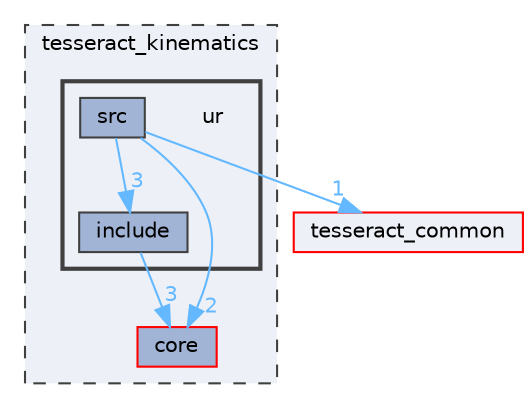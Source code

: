digraph "tesseract_kinematics/ur"
{
 // LATEX_PDF_SIZE
  bgcolor="transparent";
  edge [fontname=Helvetica,fontsize=10,labelfontname=Helvetica,labelfontsize=10];
  node [fontname=Helvetica,fontsize=10,shape=box,height=0.2,width=0.4];
  compound=true
  subgraph clusterdir_294055a49f38394d49b8311f78ecb93d {
    graph [ bgcolor="#edf0f7", pencolor="grey25", label="tesseract_kinematics", fontname=Helvetica,fontsize=10 style="filled,dashed", URL="dir_294055a49f38394d49b8311f78ecb93d.html",tooltip=""]
  dir_c514f902ec1d4c8561ea53d834486b22 [label="core", fillcolor="#a2b4d6", color="red", style="filled", URL="dir_c514f902ec1d4c8561ea53d834486b22.html",tooltip=""];
  subgraph clusterdir_f715cf4b462734036193cf25e89156dd {
    graph [ bgcolor="#edf0f7", pencolor="grey25", label="", fontname=Helvetica,fontsize=10 style="filled,bold", URL="dir_f715cf4b462734036193cf25e89156dd.html",tooltip=""]
    dir_f715cf4b462734036193cf25e89156dd [shape=plaintext, label="ur"];
  dir_905d5ec57d5d770a10bb244158b6d62c [label="include", fillcolor="#a2b4d6", color="grey25", style="filled", URL="dir_905d5ec57d5d770a10bb244158b6d62c.html",tooltip=""];
  dir_6de6687639ca267f372103edd6d54981 [label="src", fillcolor="#a2b4d6", color="grey25", style="filled", URL="dir_6de6687639ca267f372103edd6d54981.html",tooltip=""];
  }
  }
  dir_8430b83f3af685b4c96d298a32e9aa37 [label="tesseract_common", fillcolor="#edf0f7", color="red", style="filled", URL="dir_8430b83f3af685b4c96d298a32e9aa37.html",tooltip=""];
  dir_905d5ec57d5d770a10bb244158b6d62c->dir_c514f902ec1d4c8561ea53d834486b22 [headlabel="3", labeldistance=1.5 headhref="dir_000038_000009.html" color="steelblue1" fontcolor="steelblue1"];
  dir_6de6687639ca267f372103edd6d54981->dir_8430b83f3af685b4c96d298a32e9aa37 [headlabel="1", labeldistance=1.5 headhref="dir_000063_000075.html" color="steelblue1" fontcolor="steelblue1"];
  dir_6de6687639ca267f372103edd6d54981->dir_905d5ec57d5d770a10bb244158b6d62c [headlabel="3", labeldistance=1.5 headhref="dir_000063_000038.html" color="steelblue1" fontcolor="steelblue1"];
  dir_6de6687639ca267f372103edd6d54981->dir_c514f902ec1d4c8561ea53d834486b22 [headlabel="2", labeldistance=1.5 headhref="dir_000063_000009.html" color="steelblue1" fontcolor="steelblue1"];
}
